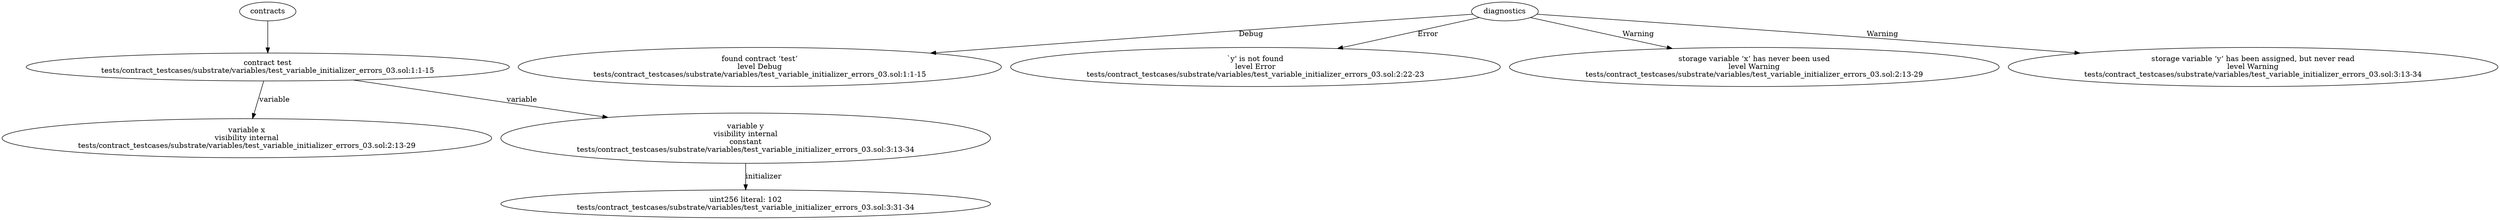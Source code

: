 strict digraph "tests/contract_testcases/substrate/variables/test_variable_initializer_errors_03.sol" {
	contract [label="contract test\ntests/contract_testcases/substrate/variables/test_variable_initializer_errors_03.sol:1:1-15"]
	var [label="variable x\nvisibility internal\ntests/contract_testcases/substrate/variables/test_variable_initializer_errors_03.sol:2:13-29"]
	var_4 [label="variable y\nvisibility internal\nconstant\ntests/contract_testcases/substrate/variables/test_variable_initializer_errors_03.sol:3:13-34"]
	number_literal [label="uint256 literal: 102\ntests/contract_testcases/substrate/variables/test_variable_initializer_errors_03.sol:3:31-34"]
	diagnostic [label="found contract ‘test’\nlevel Debug\ntests/contract_testcases/substrate/variables/test_variable_initializer_errors_03.sol:1:1-15"]
	diagnostic_8 [label="`y' is not found\nlevel Error\ntests/contract_testcases/substrate/variables/test_variable_initializer_errors_03.sol:2:22-23"]
	diagnostic_9 [label="storage variable ‘x‘ has never been used\nlevel Warning\ntests/contract_testcases/substrate/variables/test_variable_initializer_errors_03.sol:2:13-29"]
	diagnostic_10 [label="storage variable ‘y‘ has been assigned, but never read\nlevel Warning\ntests/contract_testcases/substrate/variables/test_variable_initializer_errors_03.sol:3:13-34"]
	contracts -> contract
	contract -> var [label="variable"]
	contract -> var_4 [label="variable"]
	var_4 -> number_literal [label="initializer"]
	diagnostics -> diagnostic [label="Debug"]
	diagnostics -> diagnostic_8 [label="Error"]
	diagnostics -> diagnostic_9 [label="Warning"]
	diagnostics -> diagnostic_10 [label="Warning"]
}
